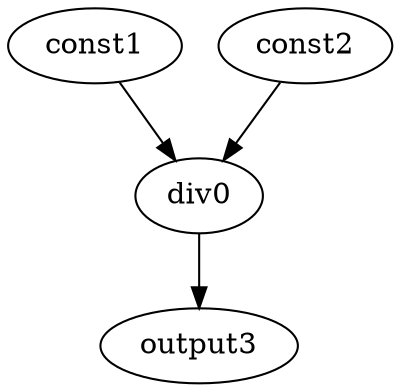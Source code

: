 digraph G {
div0[opcode=div];
const1[opcode=const];
const2[opcode=const];
output3[opcode=output];
div0->output3[operand=0];
const1->div0[operand=0];
const2->div0[operand=1];
}
